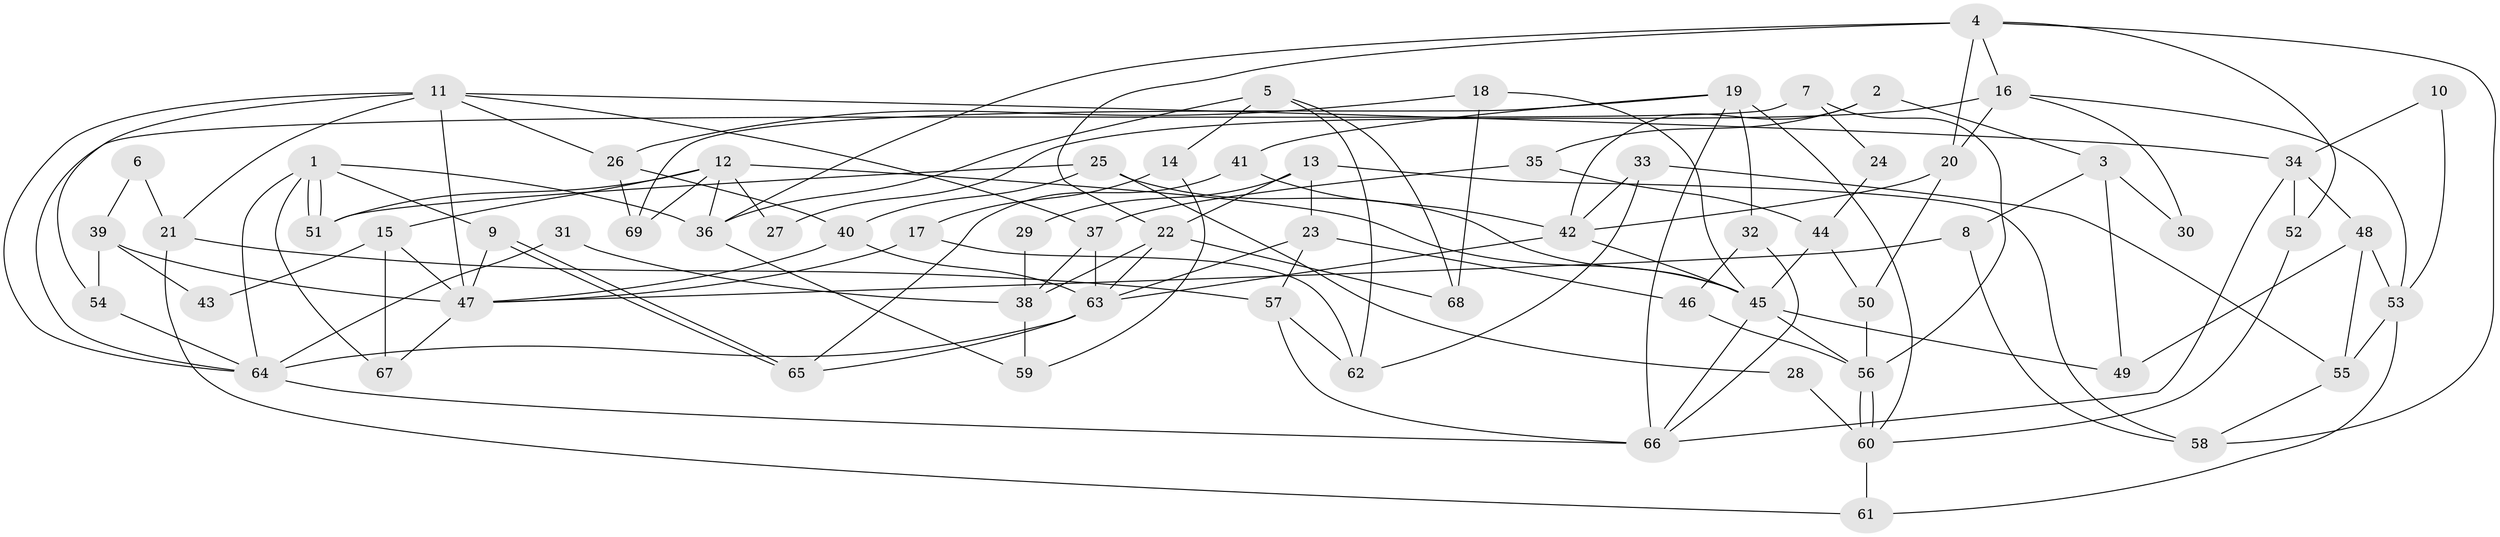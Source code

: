 // coarse degree distribution, {5: 0.19047619047619047, 7: 0.07142857142857142, 8: 0.047619047619047616, 4: 0.2619047619047619, 3: 0.14285714285714285, 2: 0.11904761904761904, 10: 0.023809523809523808, 6: 0.07142857142857142, 9: 0.047619047619047616, 11: 0.023809523809523808}
// Generated by graph-tools (version 1.1) at 2025/42/03/06/25 10:42:00]
// undirected, 69 vertices, 138 edges
graph export_dot {
graph [start="1"]
  node [color=gray90,style=filled];
  1;
  2;
  3;
  4;
  5;
  6;
  7;
  8;
  9;
  10;
  11;
  12;
  13;
  14;
  15;
  16;
  17;
  18;
  19;
  20;
  21;
  22;
  23;
  24;
  25;
  26;
  27;
  28;
  29;
  30;
  31;
  32;
  33;
  34;
  35;
  36;
  37;
  38;
  39;
  40;
  41;
  42;
  43;
  44;
  45;
  46;
  47;
  48;
  49;
  50;
  51;
  52;
  53;
  54;
  55;
  56;
  57;
  58;
  59;
  60;
  61;
  62;
  63;
  64;
  65;
  66;
  67;
  68;
  69;
  1 -- 64;
  1 -- 51;
  1 -- 51;
  1 -- 9;
  1 -- 36;
  1 -- 67;
  2 -- 35;
  2 -- 42;
  2 -- 3;
  3 -- 49;
  3 -- 8;
  3 -- 30;
  4 -- 52;
  4 -- 36;
  4 -- 16;
  4 -- 20;
  4 -- 22;
  4 -- 58;
  5 -- 68;
  5 -- 36;
  5 -- 14;
  5 -- 62;
  6 -- 21;
  6 -- 39;
  7 -- 64;
  7 -- 56;
  7 -- 24;
  8 -- 47;
  8 -- 58;
  9 -- 65;
  9 -- 65;
  9 -- 47;
  10 -- 34;
  10 -- 53;
  11 -- 34;
  11 -- 47;
  11 -- 21;
  11 -- 26;
  11 -- 37;
  11 -- 54;
  11 -- 64;
  12 -- 15;
  12 -- 51;
  12 -- 27;
  12 -- 36;
  12 -- 45;
  12 -- 69;
  13 -- 22;
  13 -- 58;
  13 -- 23;
  13 -- 29;
  14 -- 59;
  14 -- 17;
  15 -- 67;
  15 -- 47;
  15 -- 43;
  16 -- 53;
  16 -- 20;
  16 -- 27;
  16 -- 30;
  17 -- 47;
  17 -- 62;
  18 -- 26;
  18 -- 45;
  18 -- 68;
  19 -- 41;
  19 -- 66;
  19 -- 32;
  19 -- 60;
  19 -- 69;
  20 -- 42;
  20 -- 50;
  21 -- 57;
  21 -- 61;
  22 -- 63;
  22 -- 38;
  22 -- 68;
  23 -- 63;
  23 -- 46;
  23 -- 57;
  24 -- 44;
  25 -- 45;
  25 -- 40;
  25 -- 28;
  25 -- 51;
  26 -- 69;
  26 -- 40;
  28 -- 60;
  29 -- 38;
  31 -- 64;
  31 -- 38;
  32 -- 46;
  32 -- 66;
  33 -- 62;
  33 -- 42;
  33 -- 55;
  34 -- 66;
  34 -- 48;
  34 -- 52;
  35 -- 44;
  35 -- 37;
  36 -- 59;
  37 -- 63;
  37 -- 38;
  38 -- 59;
  39 -- 54;
  39 -- 47;
  39 -- 43;
  40 -- 63;
  40 -- 47;
  41 -- 65;
  41 -- 42;
  42 -- 45;
  42 -- 63;
  44 -- 50;
  44 -- 45;
  45 -- 66;
  45 -- 49;
  45 -- 56;
  46 -- 56;
  47 -- 67;
  48 -- 55;
  48 -- 53;
  48 -- 49;
  50 -- 56;
  52 -- 60;
  53 -- 55;
  53 -- 61;
  54 -- 64;
  55 -- 58;
  56 -- 60;
  56 -- 60;
  57 -- 62;
  57 -- 66;
  60 -- 61;
  63 -- 64;
  63 -- 65;
  64 -- 66;
}
